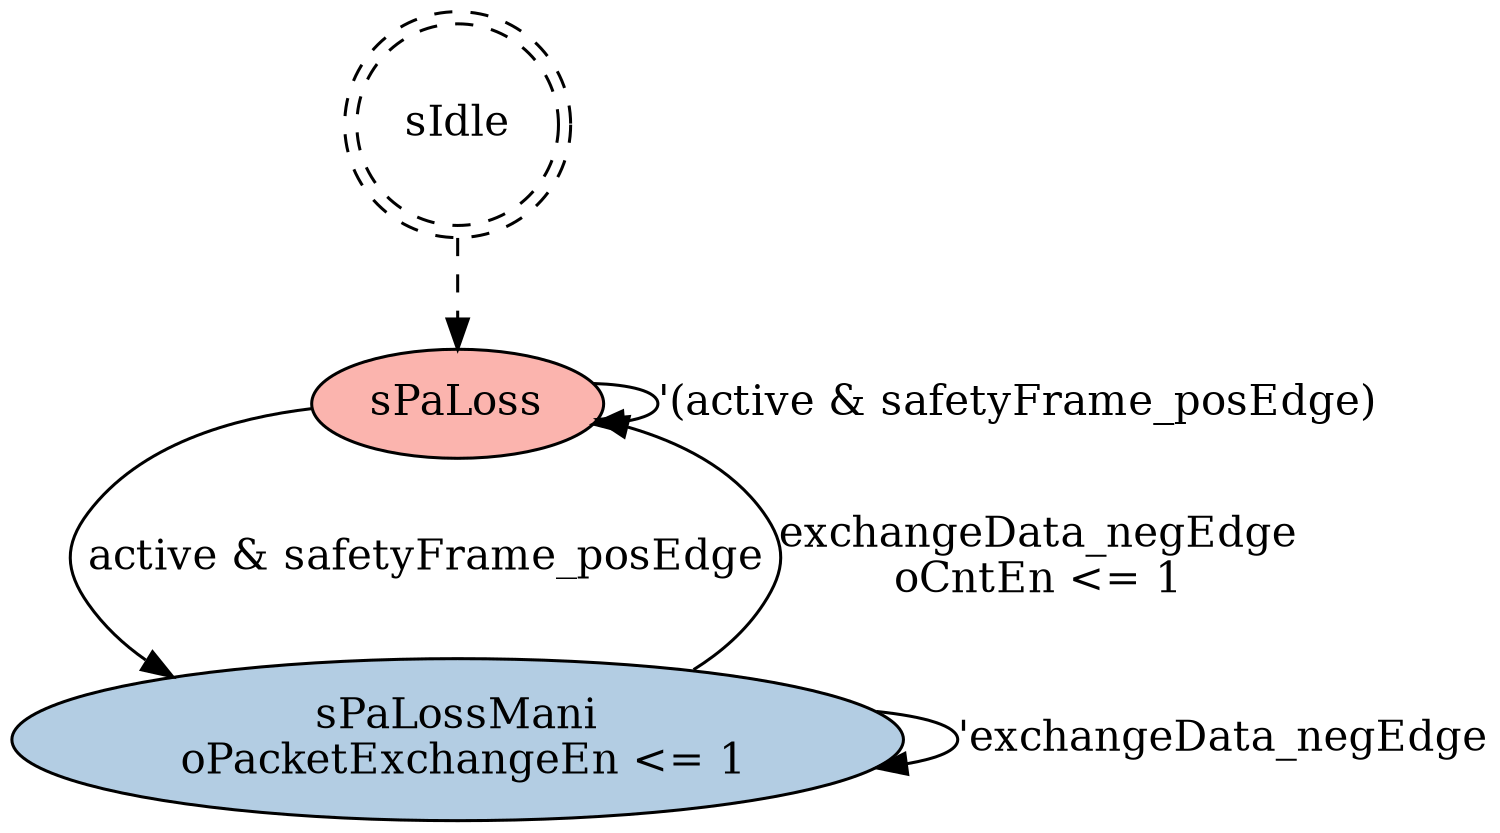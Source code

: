 digraph finite_state_machine {
    rankdir=TB;
    size="10!,10"; resolution=40;

    node [colorscheme = pastel19];
    node [style=dashed,fillcolor=6, shape = doublecircle]; sIdle;

    node [style=filled, fillcolor=1, shape = ellipse, label="sPaLoss"] sPaLoss;
    node [style=filled, fillcolor=2, shape = ellipse, label="sPaLossMani\n oPacketExchangeEn <= 1"] sPaLossMani;


    sIdle -> sPaLoss    [ style="dashed" ];


    sPaLoss -> sPaLossMani  [label = "active & safetyFrame_posEdge"];
    sPaLoss -> sPaLoss      [label = "'(active & safetyFrame_posEdge)" ];


    sPaLossMani -> sPaLoss      [label = "exchangeData_negEdge\noCntEn <= 1"];
    sPaLossMani -> sPaLossMani  [label = "'exchangeData_negEdge" ];


}